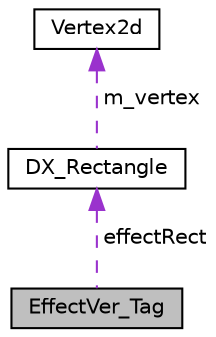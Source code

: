 digraph "EffectVer_Tag"
{
 // LATEX_PDF_SIZE
  edge [fontname="Helvetica",fontsize="10",labelfontname="Helvetica",labelfontsize="10"];
  node [fontname="Helvetica",fontsize="10",shape=record];
  Node1 [label="EffectVer_Tag",height=0.2,width=0.4,color="black", fillcolor="grey75", style="filled", fontcolor="black",tooltip="The struct of the effect object."];
  Node2 -> Node1 [dir="back",color="darkorchid3",fontsize="10",style="dashed",label=" effectRect" ,fontname="Helvetica"];
  Node2 [label="DX_Rectangle",height=0.2,width=0.4,color="black", fillcolor="white", style="filled",URL="$class_d_x___rectangle.html",tooltip=" "];
  Node3 -> Node2 [dir="back",color="darkorchid3",fontsize="10",style="dashed",label=" m_vertex" ,fontname="Helvetica"];
  Node3 [label="Vertex2d",height=0.2,width=0.4,color="black", fillcolor="white", style="filled",URL="$struct_vertex2d.html",tooltip="The struct of the 2d vertex."];
}
